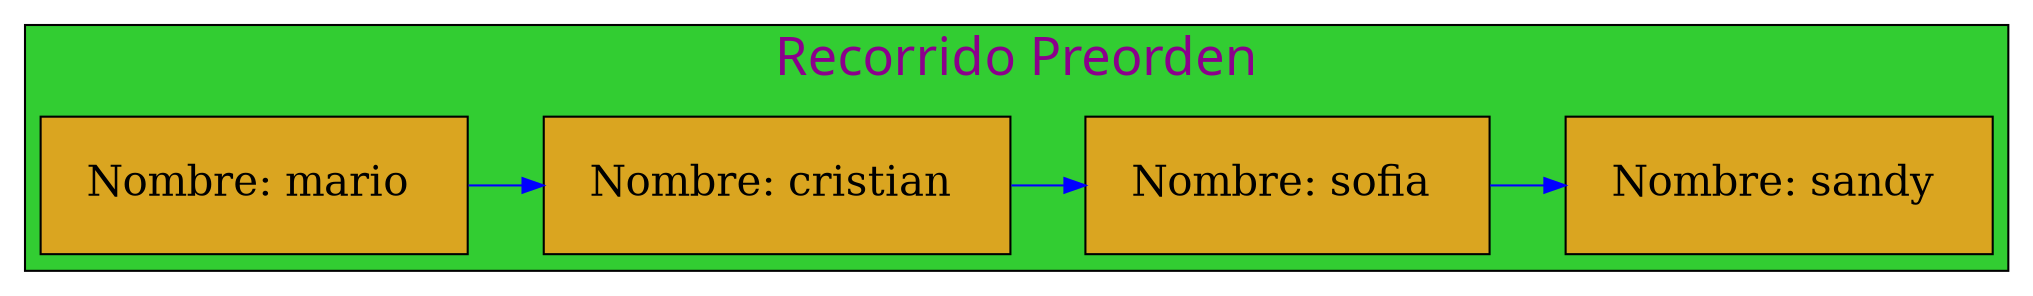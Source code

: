 digraph Preorden_Traversal{

graph[ranksep= "0.5",nodesep= "0.5"];subgraph cluster_4{

label="Recorrido Preorden";
labelloc=t;
fontcolor=magenta4;
fontname=algerian;
fontsize=25;
style=filled;
fillcolor=limegreen;

node[margin=0.3 shape=box style=filled fontcolor=black fillcolor=goldenrod fontsize=20];
{rank=same;

25770475776[label="Nombre: mario " ];
25770475984[label="Nombre: cristian " ];
25770476384[label="Nombre: sofia " ];
25770476192[label="Nombre: sandy " ];
};
25770475776 -> 25770475984 -> 25770476384 -> 25770476192 

[color=blue ];
}

}